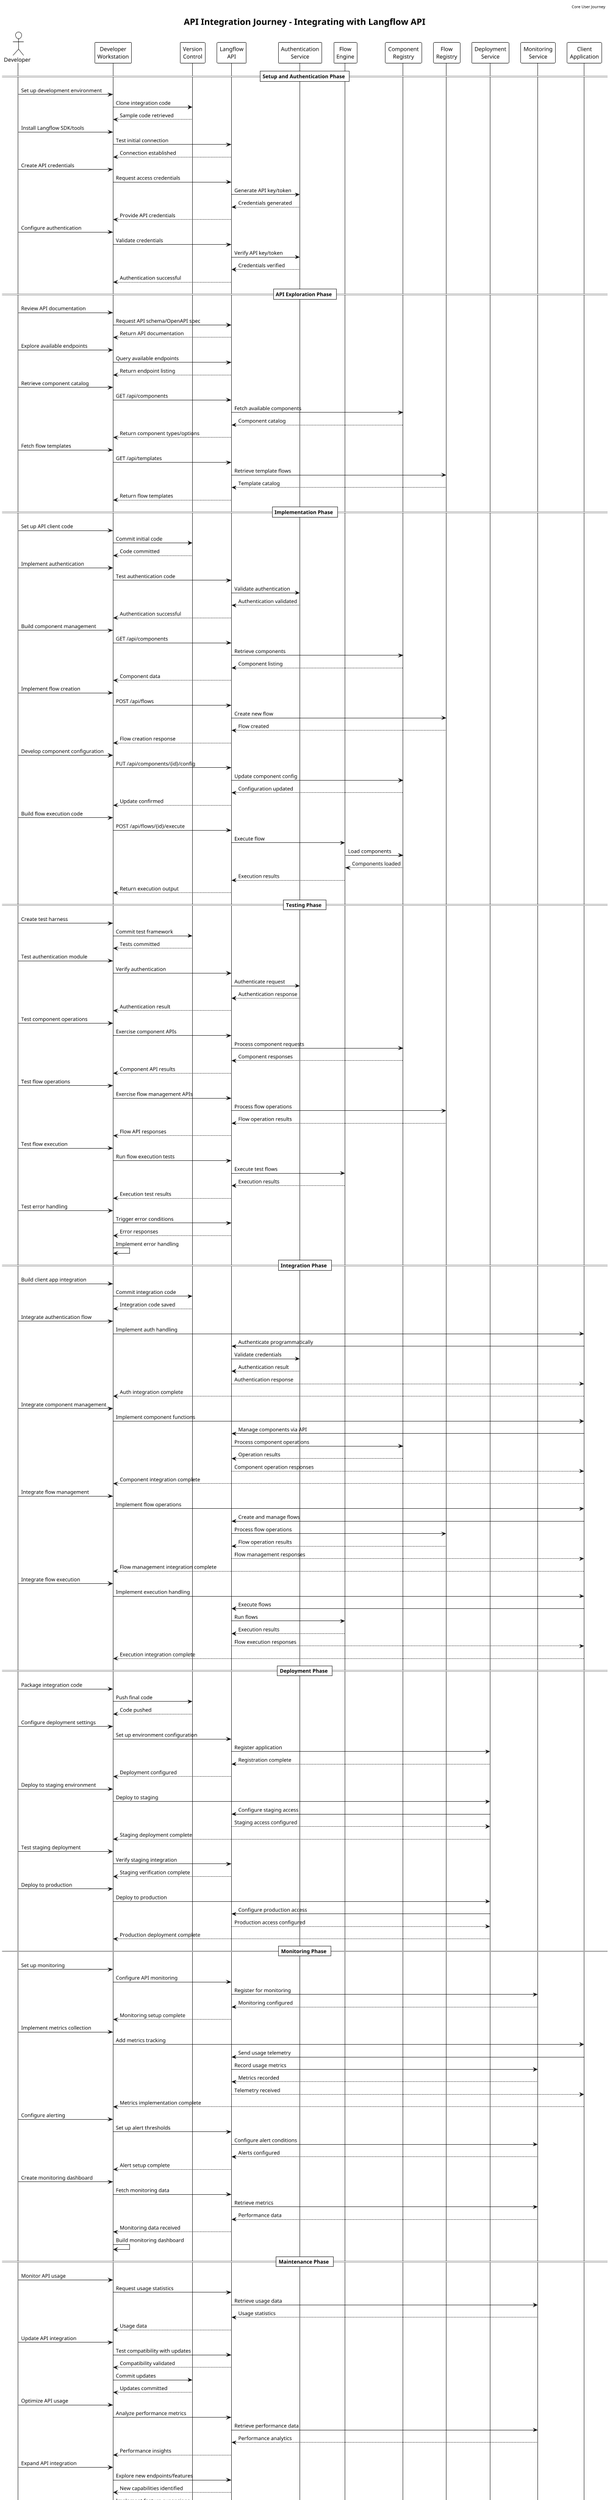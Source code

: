 @startuml API Integration Journey
!theme plain
scale max 1000 width

'Define participants
actor "Developer" as Dev
participant "Developer\nWorkstation" as Local
participant "Version\nControl" as Git
participant "Langflow\nAPI" as API
participant "Authentication\nService" as Auth
participant "Flow\nEngine" as Engine
participant "Component\nRegistry" as Registry
participant "Flow\nRegistry" as FlowReg
participant "Deployment\nService" as Deploy
participant "Monitoring\nService" as Monitor
participant "Client\nApplication" as Client

'Title and headers
title API Integration Journey - Integrating with Langflow API
header Core User Journey
footer Langflow Platform

'Sequence definition
== Setup and Authentication Phase ==

Dev -> Local: Set up development environment
Local -> Git: Clone integration code
Git --> Local: Sample code retrieved

Dev -> Local: Install Langflow SDK/tools
Local -> API: Test initial connection
API --> Local: Connection established

Dev -> Local: Create API credentials
Local -> API: Request access credentials
API -> Auth: Generate API key/token
Auth --> API: Credentials generated
API --> Local: Provide API credentials

Dev -> Local: Configure authentication
Local -> API: Validate credentials
API -> Auth: Verify API key/token
Auth --> API: Credentials verified
API --> Local: Authentication successful

== API Exploration Phase ==

Dev -> Local: Review API documentation
Local -> API: Request API schema/OpenAPI spec
API --> Local: Return API documentation

Dev -> Local: Explore available endpoints
Local -> API: Query available endpoints
API --> Local: Return endpoint listing

Dev -> Local: Retrieve component catalog
Local -> API: GET /api/components
API -> Registry: Fetch available components
Registry --> API: Component catalog
API --> Local: Return component types/options

Dev -> Local: Fetch flow templates
Local -> API: GET /api/templates
API -> FlowReg: Retrieve template flows
FlowReg --> API: Template catalog
API --> Local: Return flow templates

== Implementation Phase ==

Dev -> Local: Set up API client code
Local -> Git: Commit initial code
Git --> Local: Code committed

Dev -> Local: Implement authentication
Local -> API: Test authentication code
API -> Auth: Validate authentication
Auth --> API: Authentication validated
API --> Local: Authentication successful

Dev -> Local: Build component management
Local -> API: GET /api/components
API -> Registry: Retrieve components
Registry --> API: Component listing
API --> Local: Component data

Dev -> Local: Implement flow creation
Local -> API: POST /api/flows
API -> FlowReg: Create new flow
FlowReg --> API: Flow created
API --> Local: Flow creation response

Dev -> Local: Develop component configuration
Local -> API: PUT /api/components/{id}/config
API -> Registry: Update component config
Registry --> API: Configuration updated
API --> Local: Update confirmed

Dev -> Local: Build flow execution code
Local -> API: POST /api/flows/{id}/execute
API -> Engine: Execute flow
Engine -> Registry: Load components
Registry --> Engine: Components loaded
Engine --> API: Execution results
API --> Local: Return execution output

== Testing Phase ==

Dev -> Local: Create test harness
Local -> Git: Commit test framework
Git --> Local: Tests committed

Dev -> Local: Test authentication module
Local -> API: Verify authentication
API -> Auth: Authenticate request
Auth --> API: Authentication response
API --> Local: Authentication result

Dev -> Local: Test component operations
Local -> API: Exercise component APIs
API -> Registry: Process component requests
Registry --> API: Component responses
API --> Local: Component API results

Dev -> Local: Test flow operations
Local -> API: Exercise flow management APIs
API -> FlowReg: Process flow operations
FlowReg --> API: Flow operation results
API --> Local: Flow API responses

Dev -> Local: Test flow execution
Local -> API: Run flow execution tests
API -> Engine: Execute test flows
Engine --> API: Execution results
API --> Local: Execution test results

Dev -> Local: Test error handling
Local -> API: Trigger error conditions
API --> Local: Error responses
Local -> Local: Implement error handling

== Integration Phase ==

Dev -> Local: Build client app integration
Local -> Git: Commit integration code
Git --> Local: Integration code saved

Dev -> Local: Integrate authentication flow
Local -> Client: Implement auth handling
Client -> API: Authenticate programmatically
API -> Auth: Validate credentials
Auth --> API: Authentication result
API --> Client: Authentication response
Client --> Local: Auth integration complete

Dev -> Local: Integrate component management
Local -> Client: Implement component functions
Client -> API: Manage components via API
API -> Registry: Process component operations
Registry --> API: Operation results
API --> Client: Component operation responses
Client --> Local: Component integration complete

Dev -> Local: Integrate flow management
Local -> Client: Implement flow operations
Client -> API: Create and manage flows
API -> FlowReg: Process flow operations
FlowReg --> API: Flow operation results
API --> Client: Flow management responses
Client --> Local: Flow management integration complete

Dev -> Local: Integrate flow execution
Local -> Client: Implement execution handling
Client -> API: Execute flows
API -> Engine: Run flows
Engine --> API: Execution results
API --> Client: Flow execution responses
Client --> Local: Execution integration complete

== Deployment Phase ==

Dev -> Local: Package integration code
Local -> Git: Push final code
Git --> Local: Code pushed

Dev -> Local: Configure deployment settings
Local -> API: Set up environment configuration
API -> Deploy: Register application
Deploy --> API: Registration complete
API --> Local: Deployment configured

Dev -> Local: Deploy to staging environment
Local -> Deploy: Deploy to staging
Deploy -> API: Configure staging access
API --> Deploy: Staging access configured
Deploy --> Local: Staging deployment complete

Dev -> Local: Test staging deployment
Local -> API: Verify staging integration
API --> Local: Staging verification complete

Dev -> Local: Deploy to production
Local -> Deploy: Deploy to production
Deploy -> API: Configure production access
API --> Deploy: Production access configured
Deploy --> Local: Production deployment complete

== Monitoring Phase ==

Dev -> Local: Set up monitoring
Local -> API: Configure API monitoring
API -> Monitor: Register for monitoring
Monitor --> API: Monitoring configured
API --> Local: Monitoring setup complete

Dev -> Local: Implement metrics collection
Local -> Client: Add metrics tracking
Client -> API: Send usage telemetry
API -> Monitor: Record usage metrics
Monitor --> API: Metrics recorded
API --> Client: Telemetry received
Client --> Local: Metrics implementation complete

Dev -> Local: Configure alerting
Local -> API: Set up alert thresholds
API -> Monitor: Configure alert conditions
Monitor --> API: Alerts configured
API --> Local: Alert setup complete

Dev -> Local: Create monitoring dashboard
Local -> API: Fetch monitoring data
API -> Monitor: Retrieve metrics
Monitor --> API: Performance data
API --> Local: Monitoring data received
Local -> Local: Build monitoring dashboard

== Maintenance Phase ==

Dev -> Local: Monitor API usage
Local -> API: Request usage statistics
API -> Monitor: Retrieve usage data
Monitor --> API: Usage statistics
API --> Local: Usage data

Dev -> Local: Update API integration
Local -> API: Test compatibility with updates
API --> Local: Compatibility validated
Local -> Git: Commit updates
Git --> Local: Updates committed

Dev -> Local: Optimize API usage
Local -> API: Analyze performance metrics
API -> Monitor: Retrieve performance data
Monitor --> API: Performance analytics
API --> Local: Performance insights

Dev -> Local: Expand API integration
Local -> API: Explore new endpoints/features
API --> Local: New capabilities identified
Local -> Local: Implement feature expansions

@enduml 